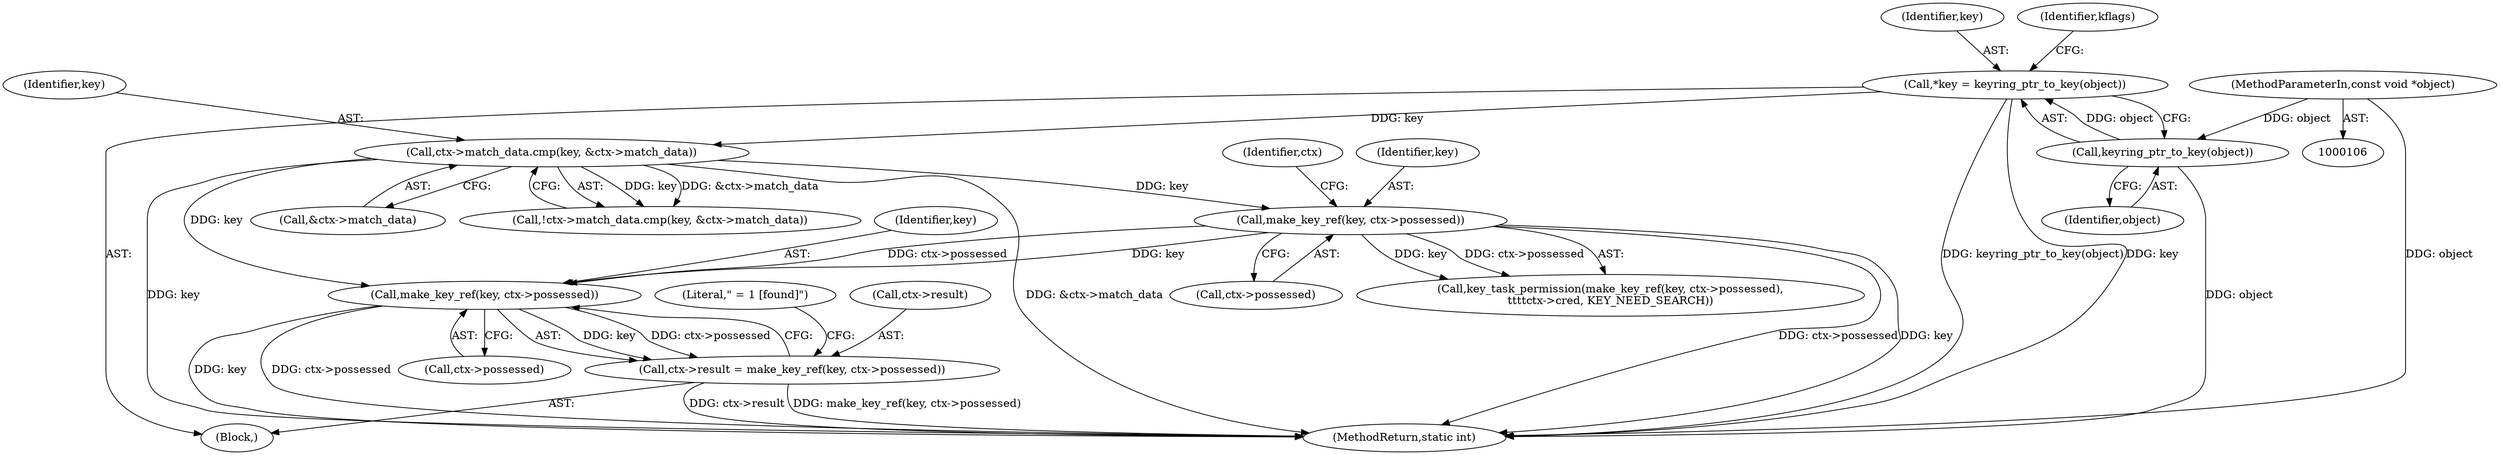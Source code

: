 digraph "0_linux_363b02dab09b3226f3bd1420dad9c72b79a42a76_11@pointer" {
"1000291" [label="(Call,make_key_ref(key, ctx->possessed))"];
"1000234" [label="(Call,make_key_ref(key, ctx->possessed))"];
"1000213" [label="(Call,ctx->match_data.cmp(key, &ctx->match_data))"];
"1000115" [label="(Call,*key = keyring_ptr_to_key(object))"];
"1000117" [label="(Call,keyring_ptr_to_key(object))"];
"1000107" [label="(MethodParameterIn,const void *object)"];
"1000287" [label="(Call,ctx->result = make_key_ref(key, ctx->possessed))"];
"1000287" [label="(Call,ctx->result = make_key_ref(key, ctx->possessed))"];
"1000234" [label="(Call,make_key_ref(key, ctx->possessed))"];
"1000117" [label="(Call,keyring_ptr_to_key(object))"];
"1000109" [label="(Block,)"];
"1000236" [label="(Call,ctx->possessed)"];
"1000293" [label="(Call,ctx->possessed)"];
"1000233" [label="(Call,key_task_permission(make_key_ref(key, ctx->possessed),\n\t\t\t\tctx->cred, KEY_NEED_SEARCH))"];
"1000235" [label="(Identifier,key)"];
"1000213" [label="(Call,ctx->match_data.cmp(key, &ctx->match_data))"];
"1000240" [label="(Identifier,ctx)"];
"1000288" [label="(Call,ctx->result)"];
"1000305" [label="(MethodReturn,static int)"];
"1000107" [label="(MethodParameterIn,const void *object)"];
"1000116" [label="(Identifier,key)"];
"1000118" [label="(Identifier,object)"];
"1000212" [label="(Call,!ctx->match_data.cmp(key, &ctx->match_data))"];
"1000292" [label="(Identifier,key)"];
"1000115" [label="(Call,*key = keyring_ptr_to_key(object))"];
"1000215" [label="(Call,&ctx->match_data)"];
"1000291" [label="(Call,make_key_ref(key, ctx->possessed))"];
"1000121" [label="(Identifier,kflags)"];
"1000297" [label="(Literal,\" = 1 [found]\")"];
"1000214" [label="(Identifier,key)"];
"1000291" -> "1000287"  [label="AST: "];
"1000291" -> "1000293"  [label="CFG: "];
"1000292" -> "1000291"  [label="AST: "];
"1000293" -> "1000291"  [label="AST: "];
"1000287" -> "1000291"  [label="CFG: "];
"1000291" -> "1000305"  [label="DDG: key"];
"1000291" -> "1000305"  [label="DDG: ctx->possessed"];
"1000291" -> "1000287"  [label="DDG: key"];
"1000291" -> "1000287"  [label="DDG: ctx->possessed"];
"1000234" -> "1000291"  [label="DDG: key"];
"1000234" -> "1000291"  [label="DDG: ctx->possessed"];
"1000213" -> "1000291"  [label="DDG: key"];
"1000234" -> "1000233"  [label="AST: "];
"1000234" -> "1000236"  [label="CFG: "];
"1000235" -> "1000234"  [label="AST: "];
"1000236" -> "1000234"  [label="AST: "];
"1000240" -> "1000234"  [label="CFG: "];
"1000234" -> "1000305"  [label="DDG: ctx->possessed"];
"1000234" -> "1000305"  [label="DDG: key"];
"1000234" -> "1000233"  [label="DDG: key"];
"1000234" -> "1000233"  [label="DDG: ctx->possessed"];
"1000213" -> "1000234"  [label="DDG: key"];
"1000213" -> "1000212"  [label="AST: "];
"1000213" -> "1000215"  [label="CFG: "];
"1000214" -> "1000213"  [label="AST: "];
"1000215" -> "1000213"  [label="AST: "];
"1000212" -> "1000213"  [label="CFG: "];
"1000213" -> "1000305"  [label="DDG: key"];
"1000213" -> "1000305"  [label="DDG: &ctx->match_data"];
"1000213" -> "1000212"  [label="DDG: key"];
"1000213" -> "1000212"  [label="DDG: &ctx->match_data"];
"1000115" -> "1000213"  [label="DDG: key"];
"1000115" -> "1000109"  [label="AST: "];
"1000115" -> "1000117"  [label="CFG: "];
"1000116" -> "1000115"  [label="AST: "];
"1000117" -> "1000115"  [label="AST: "];
"1000121" -> "1000115"  [label="CFG: "];
"1000115" -> "1000305"  [label="DDG: keyring_ptr_to_key(object)"];
"1000115" -> "1000305"  [label="DDG: key"];
"1000117" -> "1000115"  [label="DDG: object"];
"1000117" -> "1000118"  [label="CFG: "];
"1000118" -> "1000117"  [label="AST: "];
"1000117" -> "1000305"  [label="DDG: object"];
"1000107" -> "1000117"  [label="DDG: object"];
"1000107" -> "1000106"  [label="AST: "];
"1000107" -> "1000305"  [label="DDG: object"];
"1000287" -> "1000109"  [label="AST: "];
"1000288" -> "1000287"  [label="AST: "];
"1000297" -> "1000287"  [label="CFG: "];
"1000287" -> "1000305"  [label="DDG: make_key_ref(key, ctx->possessed)"];
"1000287" -> "1000305"  [label="DDG: ctx->result"];
}
